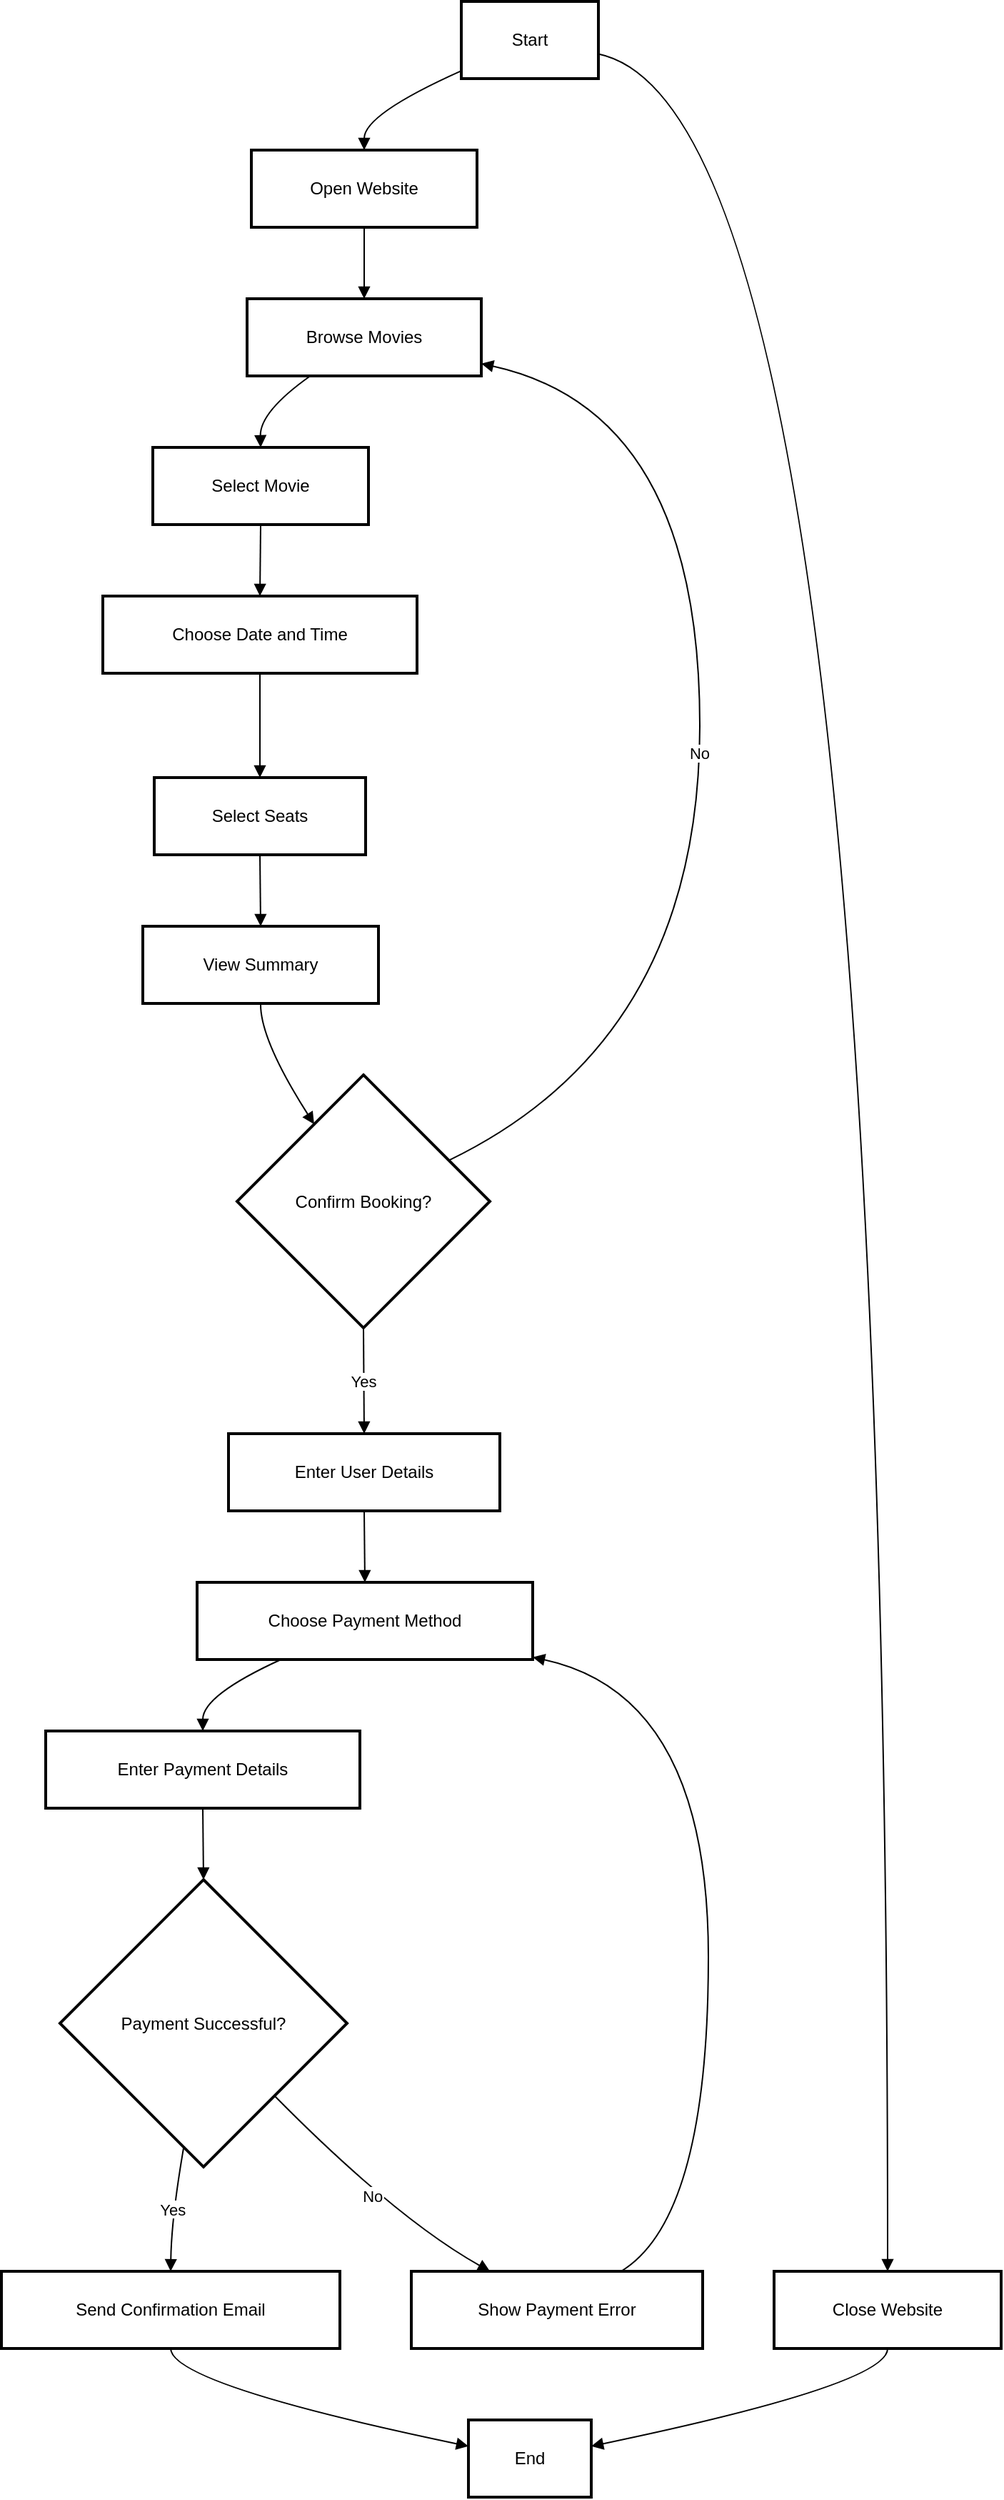 <mxfile version="27.0.2">
  <diagram name="Page-1" id="kPWORcrobY53SN9Ipoay">
    <mxGraphModel>
      <root>
        <mxCell id="0" />
        <mxCell id="1" parent="0" />
        <mxCell id="2" value="Start" style="whiteSpace=wrap;strokeWidth=2;" vertex="1" parent="1">
          <mxGeometry x="330" y="8" width="96" height="54" as="geometry" />
        </mxCell>
        <mxCell id="3" value="Open Website" style="whiteSpace=wrap;strokeWidth=2;" vertex="1" parent="1">
          <mxGeometry x="183" y="112" width="158" height="54" as="geometry" />
        </mxCell>
        <mxCell id="4" value="Browse Movies" style="whiteSpace=wrap;strokeWidth=2;" vertex="1" parent="1">
          <mxGeometry x="180" y="216" width="164" height="54" as="geometry" />
        </mxCell>
        <mxCell id="5" value="Select Movie" style="whiteSpace=wrap;strokeWidth=2;" vertex="1" parent="1">
          <mxGeometry x="114" y="320" width="151" height="54" as="geometry" />
        </mxCell>
        <mxCell id="6" value="Choose Date and Time" style="whiteSpace=wrap;strokeWidth=2;" vertex="1" parent="1">
          <mxGeometry x="79" y="424" width="220" height="54" as="geometry" />
        </mxCell>
        <mxCell id="7" value="Select Seats" style="whiteSpace=wrap;strokeWidth=2;" vertex="1" parent="1">
          <mxGeometry x="115" y="551" width="148" height="54" as="geometry" />
        </mxCell>
        <mxCell id="8" value="View Summary" style="whiteSpace=wrap;strokeWidth=2;" vertex="1" parent="1">
          <mxGeometry x="107" y="655" width="165" height="54" as="geometry" />
        </mxCell>
        <mxCell id="9" value="Confirm Booking?" style="rhombus;strokeWidth=2;whiteSpace=wrap;" vertex="1" parent="1">
          <mxGeometry x="173" y="759" width="177" height="177" as="geometry" />
        </mxCell>
        <mxCell id="10" value="Enter User Details" style="whiteSpace=wrap;strokeWidth=2;" vertex="1" parent="1">
          <mxGeometry x="167" y="1010" width="190" height="54" as="geometry" />
        </mxCell>
        <mxCell id="11" value="Choose Payment Method" style="whiteSpace=wrap;strokeWidth=2;" vertex="1" parent="1">
          <mxGeometry x="145" y="1114" width="235" height="54" as="geometry" />
        </mxCell>
        <mxCell id="12" value="Enter Payment Details" style="whiteSpace=wrap;strokeWidth=2;" vertex="1" parent="1">
          <mxGeometry x="39" y="1218" width="220" height="54" as="geometry" />
        </mxCell>
        <mxCell id="13" value="Payment Successful?" style="rhombus;strokeWidth=2;whiteSpace=wrap;" vertex="1" parent="1">
          <mxGeometry x="49" y="1322" width="201" height="201" as="geometry" />
        </mxCell>
        <mxCell id="14" value="Send Confirmation Email" style="whiteSpace=wrap;strokeWidth=2;" vertex="1" parent="1">
          <mxGeometry x="8" y="1596" width="237" height="54" as="geometry" />
        </mxCell>
        <mxCell id="15" value="Show Payment Error" style="whiteSpace=wrap;strokeWidth=2;" vertex="1" parent="1">
          <mxGeometry x="295" y="1596" width="204" height="54" as="geometry" />
        </mxCell>
        <mxCell id="16" value="End" style="whiteSpace=wrap;strokeWidth=2;" vertex="1" parent="1">
          <mxGeometry x="335" y="1700" width="86" height="54" as="geometry" />
        </mxCell>
        <mxCell id="17" value="Close Website" style="whiteSpace=wrap;strokeWidth=2;" vertex="1" parent="1">
          <mxGeometry x="549" y="1596" width="159" height="54" as="geometry" />
        </mxCell>
        <mxCell id="18" value="" style="curved=1;startArrow=none;endArrow=block;exitX=0;exitY=0.9;entryX=0.5;entryY=0;" edge="1" parent="1" source="2" target="3">
          <mxGeometry relative="1" as="geometry">
            <Array as="points">
              <mxPoint x="262" y="87" />
            </Array>
          </mxGeometry>
        </mxCell>
        <mxCell id="19" value="" style="curved=1;startArrow=none;endArrow=block;exitX=0.5;exitY=1;entryX=0.5;entryY=0;" edge="1" parent="1" source="3" target="4">
          <mxGeometry relative="1" as="geometry">
            <Array as="points" />
          </mxGeometry>
        </mxCell>
        <mxCell id="20" value="" style="curved=1;startArrow=none;endArrow=block;exitX=0.27;exitY=1;entryX=0.5;entryY=0;" edge="1" parent="1" source="4" target="5">
          <mxGeometry relative="1" as="geometry">
            <Array as="points">
              <mxPoint x="189" y="295" />
            </Array>
          </mxGeometry>
        </mxCell>
        <mxCell id="21" value="" style="curved=1;startArrow=none;endArrow=block;exitX=0.5;exitY=1;entryX=0.5;entryY=0;" edge="1" parent="1" source="5" target="6">
          <mxGeometry relative="1" as="geometry">
            <Array as="points" />
          </mxGeometry>
        </mxCell>
        <mxCell id="22" value="" style="curved=1;startArrow=none;endArrow=block;exitX=0.5;exitY=1;entryX=0.5;entryY=0.01;" edge="1" parent="1" source="6" target="7">
          <mxGeometry relative="1" as="geometry">
            <Array as="points" />
          </mxGeometry>
        </mxCell>
        <mxCell id="23" value="" style="curved=1;startArrow=none;endArrow=block;exitX=0.5;exitY=1.01;entryX=0.5;entryY=0.01;" edge="1" parent="1" source="7" target="8">
          <mxGeometry relative="1" as="geometry">
            <Array as="points" />
          </mxGeometry>
        </mxCell>
        <mxCell id="24" value="" style="curved=1;startArrow=none;endArrow=block;exitX=0.5;exitY=1.01;entryX=0.18;entryY=0;" edge="1" parent="1" source="8" target="9">
          <mxGeometry relative="1" as="geometry">
            <Array as="points">
              <mxPoint x="189" y="734" />
            </Array>
          </mxGeometry>
        </mxCell>
        <mxCell id="25" value="Yes" style="curved=1;startArrow=none;endArrow=block;exitX=0.5;exitY=1;entryX=0.5;entryY=0;" edge="1" parent="1" source="9" target="10">
          <mxGeometry relative="1" as="geometry">
            <Array as="points" />
          </mxGeometry>
        </mxCell>
        <mxCell id="26" value="No" style="curved=1;startArrow=none;endArrow=block;exitX=1;exitY=0.26;entryX=1;entryY=0.84;" edge="1" parent="1" source="9" target="4">
          <mxGeometry relative="1" as="geometry">
            <Array as="points">
              <mxPoint x="497" y="734" />
              <mxPoint x="497" y="295" />
            </Array>
          </mxGeometry>
        </mxCell>
        <mxCell id="27" value="" style="curved=1;startArrow=none;endArrow=block;exitX=0.5;exitY=1;entryX=0.5;entryY=0;" edge="1" parent="1" source="10" target="11">
          <mxGeometry relative="1" as="geometry">
            <Array as="points" />
          </mxGeometry>
        </mxCell>
        <mxCell id="28" value="" style="curved=1;startArrow=none;endArrow=block;exitX=0.25;exitY=1;entryX=0.5;entryY=0;" edge="1" parent="1" source="11" target="12">
          <mxGeometry relative="1" as="geometry">
            <Array as="points">
              <mxPoint x="149" y="1193" />
            </Array>
          </mxGeometry>
        </mxCell>
        <mxCell id="29" value="" style="curved=1;startArrow=none;endArrow=block;exitX=0.5;exitY=1;entryX=0.5;entryY=0;" edge="1" parent="1" source="12" target="13">
          <mxGeometry relative="1" as="geometry">
            <Array as="points" />
          </mxGeometry>
        </mxCell>
        <mxCell id="30" value="Yes" style="curved=1;startArrow=none;endArrow=block;exitX=0.42;exitY=1;entryX=0.5;entryY=0;" edge="1" parent="1" source="13" target="14">
          <mxGeometry relative="1" as="geometry">
            <Array as="points">
              <mxPoint x="127" y="1559" />
            </Array>
          </mxGeometry>
        </mxCell>
        <mxCell id="31" value="No" style="curved=1;startArrow=none;endArrow=block;exitX=0.99;exitY=1;entryX=0.27;entryY=0;" edge="1" parent="1" source="13" target="15">
          <mxGeometry relative="1" as="geometry">
            <Array as="points">
              <mxPoint x="284" y="1559" />
            </Array>
          </mxGeometry>
        </mxCell>
        <mxCell id="32" value="" style="curved=1;startArrow=none;endArrow=block;exitX=0.72;exitY=0;entryX=1;entryY=0.97;" edge="1" parent="1" source="15" target="11">
          <mxGeometry relative="1" as="geometry">
            <Array as="points">
              <mxPoint x="503" y="1559" />
              <mxPoint x="503" y="1193" />
            </Array>
          </mxGeometry>
        </mxCell>
        <mxCell id="33" value="" style="curved=1;startArrow=none;endArrow=block;exitX=0.5;exitY=1;entryX=0;entryY=0.34;" edge="1" parent="1" source="14" target="16">
          <mxGeometry relative="1" as="geometry">
            <Array as="points">
              <mxPoint x="127" y="1675" />
            </Array>
          </mxGeometry>
        </mxCell>
        <mxCell id="34" value="" style="curved=1;startArrow=none;endArrow=block;exitX=1;exitY=0.68;entryX=0.5;entryY=0;" edge="1" parent="1" source="2" target="17">
          <mxGeometry relative="1" as="geometry">
            <Array as="points">
              <mxPoint x="629" y="87" />
            </Array>
          </mxGeometry>
        </mxCell>
        <mxCell id="35" value="" style="curved=1;startArrow=none;endArrow=block;exitX=0.5;exitY=1;entryX=1;entryY=0.34;" edge="1" parent="1" source="17" target="16">
          <mxGeometry relative="1" as="geometry">
            <Array as="points">
              <mxPoint x="629" y="1675" />
            </Array>
          </mxGeometry>
        </mxCell>
      </root>
    </mxGraphModel>
  </diagram>
</mxfile>
